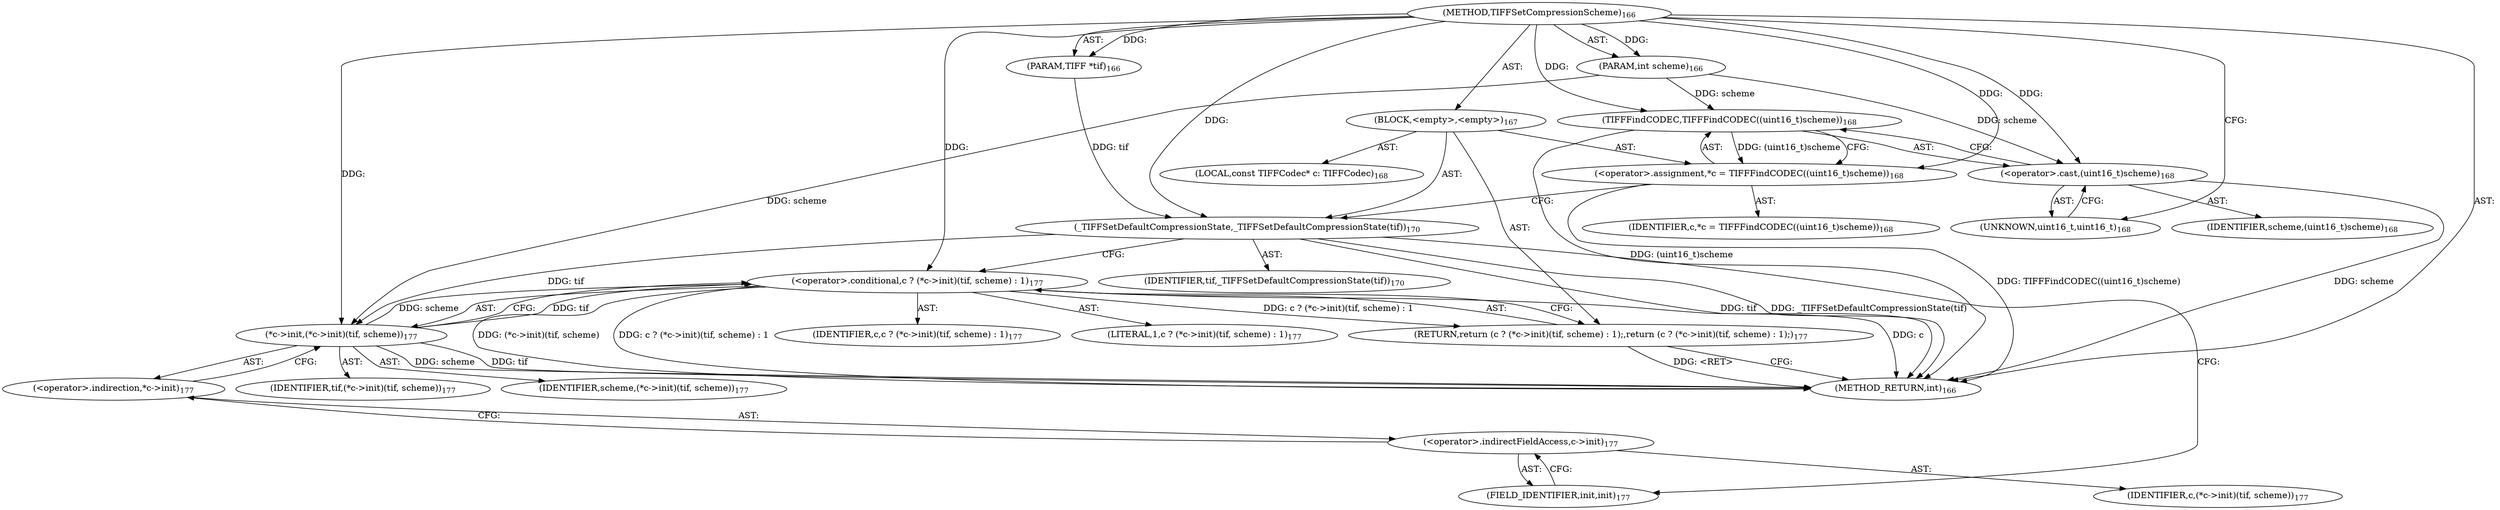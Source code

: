 digraph "TIFFSetCompressionScheme" {  
"2049" [label = <(METHOD,TIFFSetCompressionScheme)<SUB>166</SUB>> ]
"2050" [label = <(PARAM,TIFF *tif)<SUB>166</SUB>> ]
"2051" [label = <(PARAM,int scheme)<SUB>166</SUB>> ]
"2052" [label = <(BLOCK,&lt;empty&gt;,&lt;empty&gt;)<SUB>167</SUB>> ]
"2053" [label = <(LOCAL,const TIFFCodec* c: TIFFCodec)<SUB>168</SUB>> ]
"2054" [label = <(&lt;operator&gt;.assignment,*c = TIFFFindCODEC((uint16_t)scheme))<SUB>168</SUB>> ]
"2055" [label = <(IDENTIFIER,c,*c = TIFFFindCODEC((uint16_t)scheme))<SUB>168</SUB>> ]
"2056" [label = <(TIFFFindCODEC,TIFFFindCODEC((uint16_t)scheme))<SUB>168</SUB>> ]
"2057" [label = <(&lt;operator&gt;.cast,(uint16_t)scheme)<SUB>168</SUB>> ]
"2058" [label = <(UNKNOWN,uint16_t,uint16_t)<SUB>168</SUB>> ]
"2059" [label = <(IDENTIFIER,scheme,(uint16_t)scheme)<SUB>168</SUB>> ]
"2060" [label = <(_TIFFSetDefaultCompressionState,_TIFFSetDefaultCompressionState(tif))<SUB>170</SUB>> ]
"2061" [label = <(IDENTIFIER,tif,_TIFFSetDefaultCompressionState(tif))<SUB>170</SUB>> ]
"2062" [label = <(RETURN,return (c ? (*c-&gt;init)(tif, scheme) : 1);,return (c ? (*c-&gt;init)(tif, scheme) : 1);)<SUB>177</SUB>> ]
"2063" [label = <(&lt;operator&gt;.conditional,c ? (*c-&gt;init)(tif, scheme) : 1)<SUB>177</SUB>> ]
"2064" [label = <(IDENTIFIER,c,c ? (*c-&gt;init)(tif, scheme) : 1)<SUB>177</SUB>> ]
"2065" [label = <(*c-&gt;init,(*c-&gt;init)(tif, scheme))<SUB>177</SUB>> ]
"2066" [label = <(&lt;operator&gt;.indirection,*c-&gt;init)<SUB>177</SUB>> ]
"2067" [label = <(&lt;operator&gt;.indirectFieldAccess,c-&gt;init)<SUB>177</SUB>> ]
"2068" [label = <(IDENTIFIER,c,(*c-&gt;init)(tif, scheme))<SUB>177</SUB>> ]
"2069" [label = <(FIELD_IDENTIFIER,init,init)<SUB>177</SUB>> ]
"2070" [label = <(IDENTIFIER,tif,(*c-&gt;init)(tif, scheme))<SUB>177</SUB>> ]
"2071" [label = <(IDENTIFIER,scheme,(*c-&gt;init)(tif, scheme))<SUB>177</SUB>> ]
"2072" [label = <(LITERAL,1,c ? (*c-&gt;init)(tif, scheme) : 1)<SUB>177</SUB>> ]
"2073" [label = <(METHOD_RETURN,int)<SUB>166</SUB>> ]
  "2049" -> "2050"  [ label = "AST: "] 
  "2049" -> "2051"  [ label = "AST: "] 
  "2049" -> "2052"  [ label = "AST: "] 
  "2049" -> "2073"  [ label = "AST: "] 
  "2052" -> "2053"  [ label = "AST: "] 
  "2052" -> "2054"  [ label = "AST: "] 
  "2052" -> "2060"  [ label = "AST: "] 
  "2052" -> "2062"  [ label = "AST: "] 
  "2054" -> "2055"  [ label = "AST: "] 
  "2054" -> "2056"  [ label = "AST: "] 
  "2056" -> "2057"  [ label = "AST: "] 
  "2057" -> "2058"  [ label = "AST: "] 
  "2057" -> "2059"  [ label = "AST: "] 
  "2060" -> "2061"  [ label = "AST: "] 
  "2062" -> "2063"  [ label = "AST: "] 
  "2063" -> "2064"  [ label = "AST: "] 
  "2063" -> "2065"  [ label = "AST: "] 
  "2063" -> "2072"  [ label = "AST: "] 
  "2065" -> "2066"  [ label = "AST: "] 
  "2065" -> "2070"  [ label = "AST: "] 
  "2065" -> "2071"  [ label = "AST: "] 
  "2066" -> "2067"  [ label = "AST: "] 
  "2067" -> "2068"  [ label = "AST: "] 
  "2067" -> "2069"  [ label = "AST: "] 
  "2054" -> "2060"  [ label = "CFG: "] 
  "2060" -> "2069"  [ label = "CFG: "] 
  "2060" -> "2063"  [ label = "CFG: "] 
  "2062" -> "2073"  [ label = "CFG: "] 
  "2056" -> "2054"  [ label = "CFG: "] 
  "2063" -> "2062"  [ label = "CFG: "] 
  "2057" -> "2056"  [ label = "CFG: "] 
  "2065" -> "2063"  [ label = "CFG: "] 
  "2058" -> "2057"  [ label = "CFG: "] 
  "2066" -> "2065"  [ label = "CFG: "] 
  "2067" -> "2066"  [ label = "CFG: "] 
  "2069" -> "2067"  [ label = "CFG: "] 
  "2049" -> "2058"  [ label = "CFG: "] 
  "2062" -> "2073"  [ label = "DDG: &lt;RET&gt;"] 
  "2057" -> "2073"  [ label = "DDG: scheme"] 
  "2056" -> "2073"  [ label = "DDG: (uint16_t)scheme"] 
  "2054" -> "2073"  [ label = "DDG: TIFFFindCODEC((uint16_t)scheme)"] 
  "2060" -> "2073"  [ label = "DDG: tif"] 
  "2060" -> "2073"  [ label = "DDG: _TIFFSetDefaultCompressionState(tif)"] 
  "2063" -> "2073"  [ label = "DDG: c"] 
  "2065" -> "2073"  [ label = "DDG: tif"] 
  "2065" -> "2073"  [ label = "DDG: scheme"] 
  "2063" -> "2073"  [ label = "DDG: (*c-&gt;init)(tif, scheme)"] 
  "2063" -> "2073"  [ label = "DDG: c ? (*c-&gt;init)(tif, scheme) : 1"] 
  "2049" -> "2050"  [ label = "DDG: "] 
  "2049" -> "2051"  [ label = "DDG: "] 
  "2056" -> "2054"  [ label = "DDG: (uint16_t)scheme"] 
  "2063" -> "2062"  [ label = "DDG: c ? (*c-&gt;init)(tif, scheme) : 1"] 
  "2049" -> "2054"  [ label = "DDG: "] 
  "2050" -> "2060"  [ label = "DDG: tif"] 
  "2049" -> "2060"  [ label = "DDG: "] 
  "2049" -> "2063"  [ label = "DDG: "] 
  "2065" -> "2063"  [ label = "DDG: tif"] 
  "2065" -> "2063"  [ label = "DDG: scheme"] 
  "2051" -> "2056"  [ label = "DDG: scheme"] 
  "2049" -> "2056"  [ label = "DDG: "] 
  "2051" -> "2057"  [ label = "DDG: scheme"] 
  "2049" -> "2057"  [ label = "DDG: "] 
  "2060" -> "2065"  [ label = "DDG: tif"] 
  "2049" -> "2065"  [ label = "DDG: "] 
  "2051" -> "2065"  [ label = "DDG: scheme"] 
}
